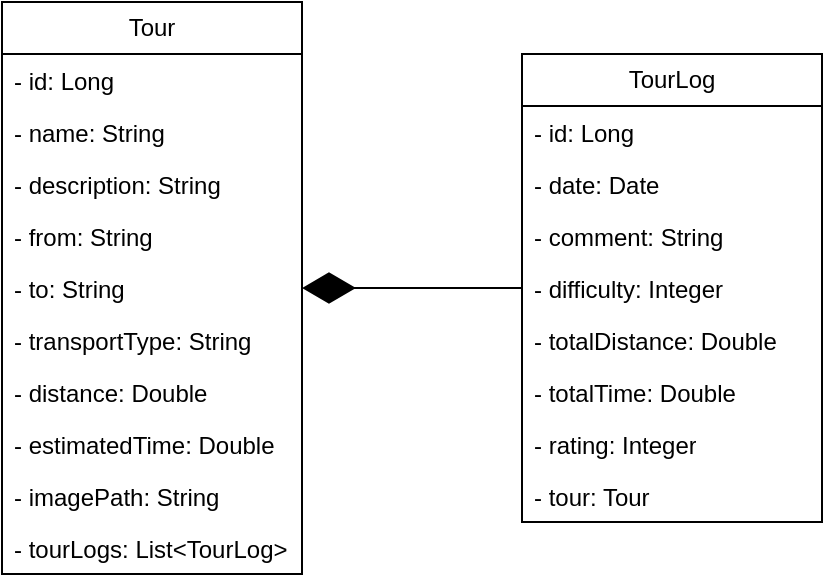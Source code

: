 <mxfile version="24.2.0" type="device">
  <diagram name="Seite-1" id="gO5MnHPG_-DTTK-7Pqlk">
    <mxGraphModel dx="1167" dy="580" grid="1" gridSize="10" guides="1" tooltips="1" connect="1" arrows="1" fold="1" page="1" pageScale="1" pageWidth="827" pageHeight="1169" math="0" shadow="0">
      <root>
        <mxCell id="0" />
        <mxCell id="1" parent="0" />
        <mxCell id="yfvXYi_xtGn_Ljb7_FAy-5" value="Tour" style="swimlane;fontStyle=0;childLayout=stackLayout;horizontal=1;startSize=26;fillColor=none;horizontalStack=0;resizeParent=1;resizeParentMax=0;resizeLast=0;collapsible=1;marginBottom=0;whiteSpace=wrap;html=1;" vertex="1" parent="1">
          <mxGeometry x="120" y="130" width="150" height="286" as="geometry">
            <mxRectangle x="120" y="130" width="60" height="30" as="alternateBounds" />
          </mxGeometry>
        </mxCell>
        <mxCell id="yfvXYi_xtGn_Ljb7_FAy-6" value="- id: Long" style="text;strokeColor=none;fillColor=none;align=left;verticalAlign=top;spacingLeft=4;spacingRight=4;overflow=hidden;rotatable=0;points=[[0,0.5],[1,0.5]];portConstraint=eastwest;whiteSpace=wrap;html=1;" vertex="1" parent="yfvXYi_xtGn_Ljb7_FAy-5">
          <mxGeometry y="26" width="150" height="26" as="geometry" />
        </mxCell>
        <mxCell id="yfvXYi_xtGn_Ljb7_FAy-7" value="- name: String" style="text;strokeColor=none;fillColor=none;align=left;verticalAlign=top;spacingLeft=4;spacingRight=4;overflow=hidden;rotatable=0;points=[[0,0.5],[1,0.5]];portConstraint=eastwest;whiteSpace=wrap;html=1;" vertex="1" parent="yfvXYi_xtGn_Ljb7_FAy-5">
          <mxGeometry y="52" width="150" height="26" as="geometry" />
        </mxCell>
        <mxCell id="yfvXYi_xtGn_Ljb7_FAy-8" value="- description: String" style="text;strokeColor=none;fillColor=none;align=left;verticalAlign=top;spacingLeft=4;spacingRight=4;overflow=hidden;rotatable=0;points=[[0,0.5],[1,0.5]];portConstraint=eastwest;whiteSpace=wrap;html=1;" vertex="1" parent="yfvXYi_xtGn_Ljb7_FAy-5">
          <mxGeometry y="78" width="150" height="26" as="geometry" />
        </mxCell>
        <mxCell id="yfvXYi_xtGn_Ljb7_FAy-10" value="- from: String" style="text;strokeColor=none;fillColor=none;align=left;verticalAlign=top;spacingLeft=4;spacingRight=4;overflow=hidden;rotatable=0;points=[[0,0.5],[1,0.5]];portConstraint=eastwest;whiteSpace=wrap;html=1;" vertex="1" parent="yfvXYi_xtGn_Ljb7_FAy-5">
          <mxGeometry y="104" width="150" height="26" as="geometry" />
        </mxCell>
        <mxCell id="yfvXYi_xtGn_Ljb7_FAy-11" value="- to: String" style="text;strokeColor=none;fillColor=none;align=left;verticalAlign=top;spacingLeft=4;spacingRight=4;overflow=hidden;rotatable=0;points=[[0,0.5],[1,0.5]];portConstraint=eastwest;whiteSpace=wrap;html=1;" vertex="1" parent="yfvXYi_xtGn_Ljb7_FAy-5">
          <mxGeometry y="130" width="150" height="26" as="geometry" />
        </mxCell>
        <mxCell id="yfvXYi_xtGn_Ljb7_FAy-12" value="- transportType: String" style="text;strokeColor=none;fillColor=none;align=left;verticalAlign=top;spacingLeft=4;spacingRight=4;overflow=hidden;rotatable=0;points=[[0,0.5],[1,0.5]];portConstraint=eastwest;whiteSpace=wrap;html=1;" vertex="1" parent="yfvXYi_xtGn_Ljb7_FAy-5">
          <mxGeometry y="156" width="150" height="26" as="geometry" />
        </mxCell>
        <mxCell id="yfvXYi_xtGn_Ljb7_FAy-13" value="- distance: Double" style="text;strokeColor=none;fillColor=none;align=left;verticalAlign=top;spacingLeft=4;spacingRight=4;overflow=hidden;rotatable=0;points=[[0,0.5],[1,0.5]];portConstraint=eastwest;whiteSpace=wrap;html=1;" vertex="1" parent="yfvXYi_xtGn_Ljb7_FAy-5">
          <mxGeometry y="182" width="150" height="26" as="geometry" />
        </mxCell>
        <mxCell id="yfvXYi_xtGn_Ljb7_FAy-14" value="- estimatedTime: Double" style="text;strokeColor=none;fillColor=none;align=left;verticalAlign=top;spacingLeft=4;spacingRight=4;overflow=hidden;rotatable=0;points=[[0,0.5],[1,0.5]];portConstraint=eastwest;whiteSpace=wrap;html=1;" vertex="1" parent="yfvXYi_xtGn_Ljb7_FAy-5">
          <mxGeometry y="208" width="150" height="26" as="geometry" />
        </mxCell>
        <mxCell id="yfvXYi_xtGn_Ljb7_FAy-15" value="- imagePath: String" style="text;strokeColor=none;fillColor=none;align=left;verticalAlign=top;spacingLeft=4;spacingRight=4;overflow=hidden;rotatable=0;points=[[0,0.5],[1,0.5]];portConstraint=eastwest;whiteSpace=wrap;html=1;" vertex="1" parent="yfvXYi_xtGn_Ljb7_FAy-5">
          <mxGeometry y="234" width="150" height="26" as="geometry" />
        </mxCell>
        <mxCell id="yfvXYi_xtGn_Ljb7_FAy-26" value="- tourLogs: List&amp;lt;TourLog&amp;gt;" style="text;strokeColor=none;fillColor=none;align=left;verticalAlign=top;spacingLeft=4;spacingRight=4;overflow=hidden;rotatable=0;points=[[0,0.5],[1,0.5]];portConstraint=eastwest;whiteSpace=wrap;html=1;" vertex="1" parent="yfvXYi_xtGn_Ljb7_FAy-5">
          <mxGeometry y="260" width="150" height="26" as="geometry" />
        </mxCell>
        <mxCell id="yfvXYi_xtGn_Ljb7_FAy-16" value="TourLog" style="swimlane;fontStyle=0;childLayout=stackLayout;horizontal=1;startSize=26;fillColor=none;horizontalStack=0;resizeParent=1;resizeParentMax=0;resizeLast=0;collapsible=1;marginBottom=0;whiteSpace=wrap;html=1;" vertex="1" parent="1">
          <mxGeometry x="380" y="156" width="150" height="234" as="geometry">
            <mxRectangle x="120" y="130" width="60" height="30" as="alternateBounds" />
          </mxGeometry>
        </mxCell>
        <mxCell id="yfvXYi_xtGn_Ljb7_FAy-17" value="- id: Long" style="text;strokeColor=none;fillColor=none;align=left;verticalAlign=top;spacingLeft=4;spacingRight=4;overflow=hidden;rotatable=0;points=[[0,0.5],[1,0.5]];portConstraint=eastwest;whiteSpace=wrap;html=1;" vertex="1" parent="yfvXYi_xtGn_Ljb7_FAy-16">
          <mxGeometry y="26" width="150" height="26" as="geometry" />
        </mxCell>
        <mxCell id="yfvXYi_xtGn_Ljb7_FAy-18" value="- date: Date" style="text;strokeColor=none;fillColor=none;align=left;verticalAlign=top;spacingLeft=4;spacingRight=4;overflow=hidden;rotatable=0;points=[[0,0.5],[1,0.5]];portConstraint=eastwest;whiteSpace=wrap;html=1;" vertex="1" parent="yfvXYi_xtGn_Ljb7_FAy-16">
          <mxGeometry y="52" width="150" height="26" as="geometry" />
        </mxCell>
        <mxCell id="yfvXYi_xtGn_Ljb7_FAy-19" value="- comment: String" style="text;strokeColor=none;fillColor=none;align=left;verticalAlign=top;spacingLeft=4;spacingRight=4;overflow=hidden;rotatable=0;points=[[0,0.5],[1,0.5]];portConstraint=eastwest;whiteSpace=wrap;html=1;" vertex="1" parent="yfvXYi_xtGn_Ljb7_FAy-16">
          <mxGeometry y="78" width="150" height="26" as="geometry" />
        </mxCell>
        <mxCell id="yfvXYi_xtGn_Ljb7_FAy-20" value="- difficulty: Integer" style="text;strokeColor=none;fillColor=none;align=left;verticalAlign=top;spacingLeft=4;spacingRight=4;overflow=hidden;rotatable=0;points=[[0,0.5],[1,0.5]];portConstraint=eastwest;whiteSpace=wrap;html=1;" vertex="1" parent="yfvXYi_xtGn_Ljb7_FAy-16">
          <mxGeometry y="104" width="150" height="26" as="geometry" />
        </mxCell>
        <mxCell id="yfvXYi_xtGn_Ljb7_FAy-21" value="- totalDistance: Double" style="text;strokeColor=none;fillColor=none;align=left;verticalAlign=top;spacingLeft=4;spacingRight=4;overflow=hidden;rotatable=0;points=[[0,0.5],[1,0.5]];portConstraint=eastwest;whiteSpace=wrap;html=1;" vertex="1" parent="yfvXYi_xtGn_Ljb7_FAy-16">
          <mxGeometry y="130" width="150" height="26" as="geometry" />
        </mxCell>
        <mxCell id="yfvXYi_xtGn_Ljb7_FAy-22" value="- totalTime: Double" style="text;strokeColor=none;fillColor=none;align=left;verticalAlign=top;spacingLeft=4;spacingRight=4;overflow=hidden;rotatable=0;points=[[0,0.5],[1,0.5]];portConstraint=eastwest;whiteSpace=wrap;html=1;" vertex="1" parent="yfvXYi_xtGn_Ljb7_FAy-16">
          <mxGeometry y="156" width="150" height="26" as="geometry" />
        </mxCell>
        <mxCell id="yfvXYi_xtGn_Ljb7_FAy-23" value="- rating: Integer" style="text;strokeColor=none;fillColor=none;align=left;verticalAlign=top;spacingLeft=4;spacingRight=4;overflow=hidden;rotatable=0;points=[[0,0.5],[1,0.5]];portConstraint=eastwest;whiteSpace=wrap;html=1;" vertex="1" parent="yfvXYi_xtGn_Ljb7_FAy-16">
          <mxGeometry y="182" width="150" height="26" as="geometry" />
        </mxCell>
        <mxCell id="yfvXYi_xtGn_Ljb7_FAy-24" value="- tour: Tour" style="text;strokeColor=none;fillColor=none;align=left;verticalAlign=top;spacingLeft=4;spacingRight=4;overflow=hidden;rotatable=0;points=[[0,0.5],[1,0.5]];portConstraint=eastwest;whiteSpace=wrap;html=1;" vertex="1" parent="yfvXYi_xtGn_Ljb7_FAy-16">
          <mxGeometry y="208" width="150" height="26" as="geometry" />
        </mxCell>
        <mxCell id="yfvXYi_xtGn_Ljb7_FAy-27" value="" style="endArrow=diamondThin;endFill=1;endSize=24;html=1;rounded=0;exitX=0;exitY=0.5;exitDx=0;exitDy=0;entryX=1;entryY=0.5;entryDx=0;entryDy=0;" edge="1" parent="1" source="yfvXYi_xtGn_Ljb7_FAy-20" target="yfvXYi_xtGn_Ljb7_FAy-11">
          <mxGeometry width="160" relative="1" as="geometry">
            <mxPoint x="350" y="280" as="sourcePoint" />
            <mxPoint x="280" y="310" as="targetPoint" />
          </mxGeometry>
        </mxCell>
      </root>
    </mxGraphModel>
  </diagram>
</mxfile>
